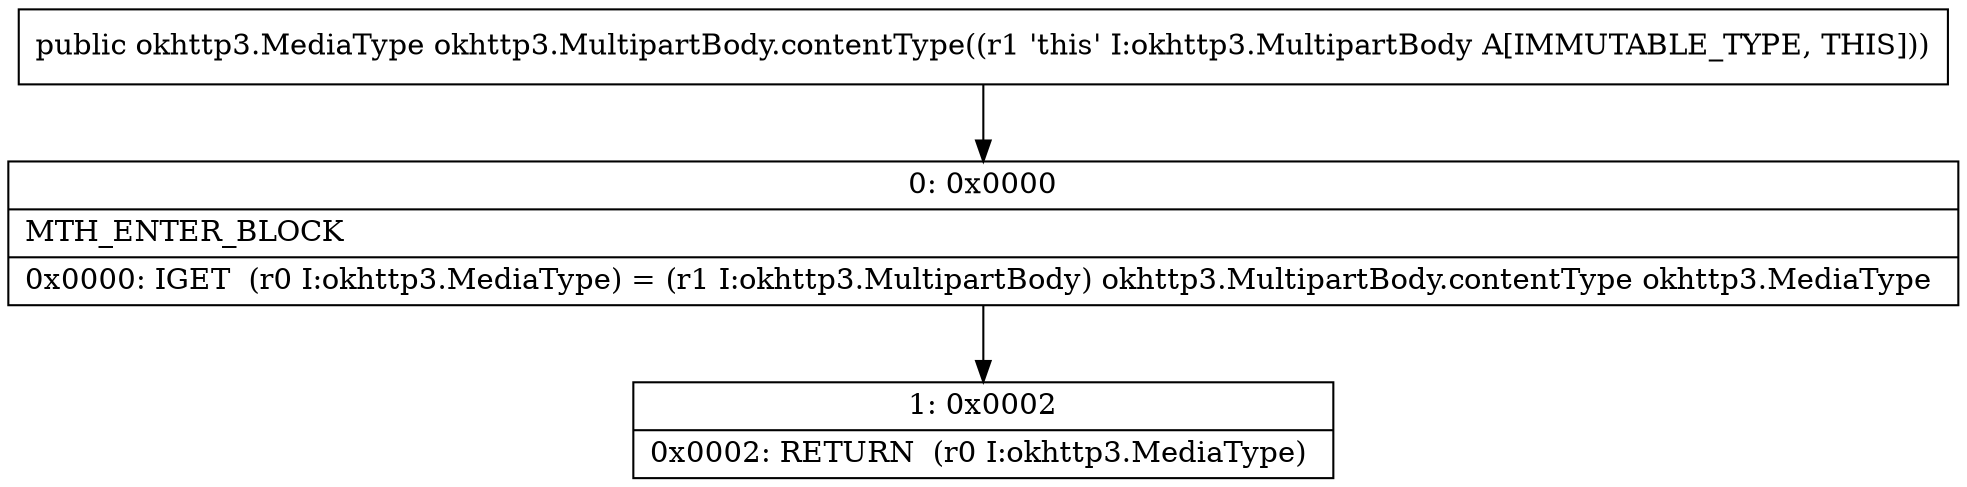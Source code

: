 digraph "CFG forokhttp3.MultipartBody.contentType()Lokhttp3\/MediaType;" {
Node_0 [shape=record,label="{0\:\ 0x0000|MTH_ENTER_BLOCK\l|0x0000: IGET  (r0 I:okhttp3.MediaType) = (r1 I:okhttp3.MultipartBody) okhttp3.MultipartBody.contentType okhttp3.MediaType \l}"];
Node_1 [shape=record,label="{1\:\ 0x0002|0x0002: RETURN  (r0 I:okhttp3.MediaType) \l}"];
MethodNode[shape=record,label="{public okhttp3.MediaType okhttp3.MultipartBody.contentType((r1 'this' I:okhttp3.MultipartBody A[IMMUTABLE_TYPE, THIS])) }"];
MethodNode -> Node_0;
Node_0 -> Node_1;
}

